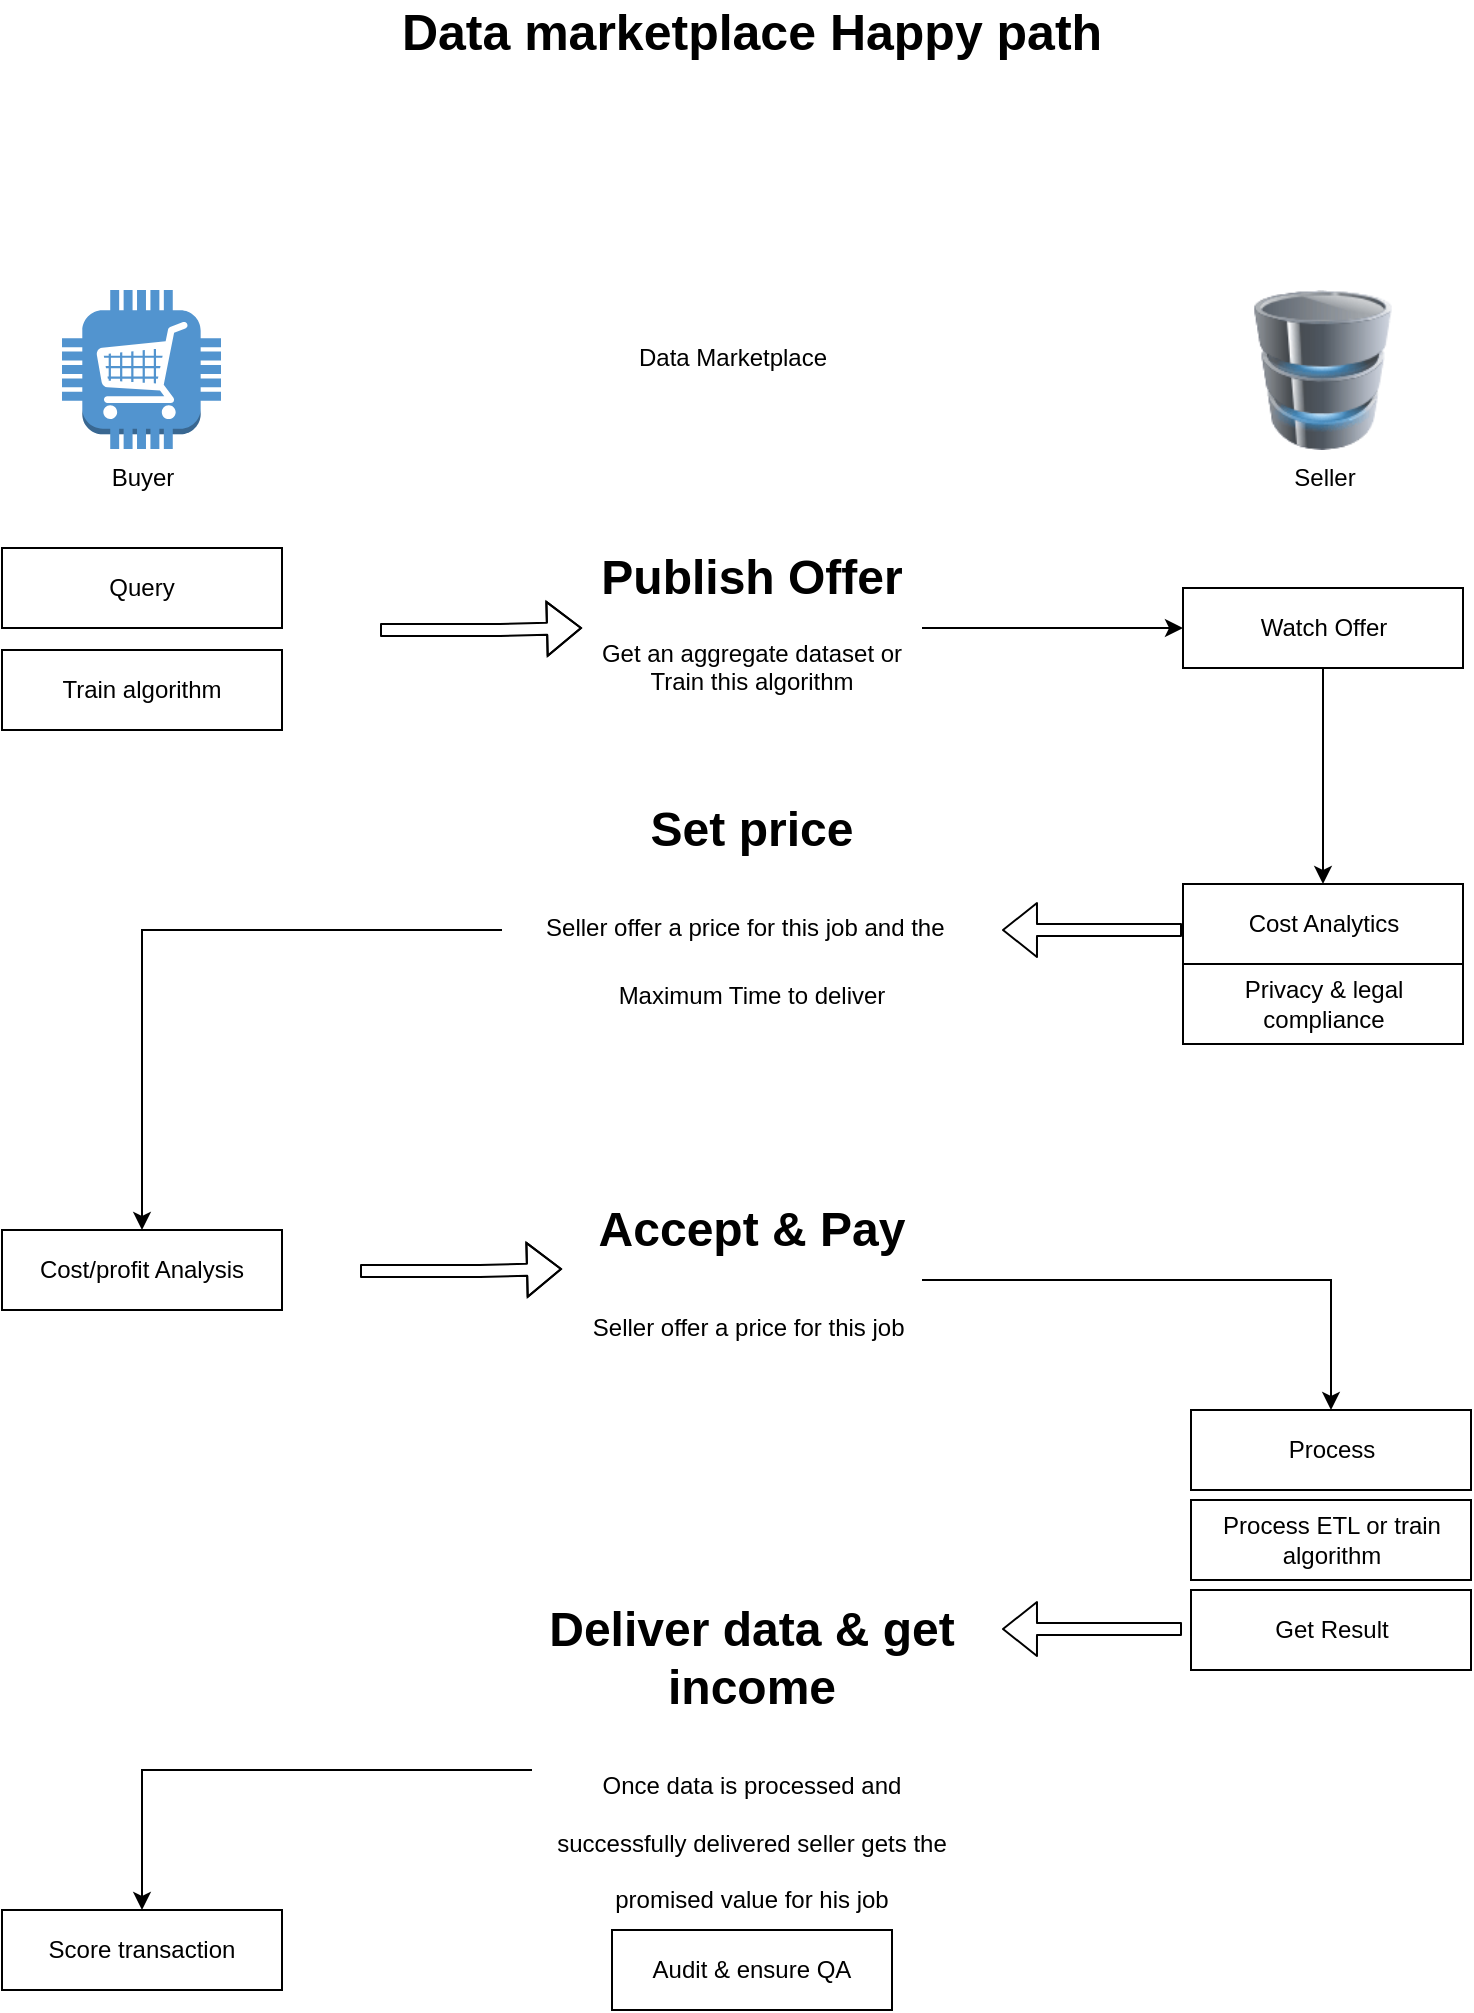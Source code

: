 <mxfile version="12.1.1" type="github" pages="1">
  <diagram id="TY1M9B0F35cmg1vWgyiI" name="Page-1">
    <mxGraphModel dx="1426" dy="709" grid="1" gridSize="10" guides="1" tooltips="1" connect="1" arrows="1" fold="1" page="1" pageScale="1" pageWidth="827" pageHeight="1169" math="0" shadow="0">
      <root>
        <mxCell id="0"/>
        <mxCell id="1" parent="0"/>
        <mxCell id="E795tJs94LflSuTa0Bje-1" value="Data Marketplace" style="shape=image;html=1;verticalAlign=top;verticalLabelPosition=bottom;labelBackgroundColor=#ffffff;imageAspect=0;aspect=fixed;image=https://cdn2.iconfinder.com/data/icons/property-agent-real-estate/235/property-agent-010-128.png" vertex="1" parent="1">
          <mxGeometry x="400" y="120" width="70" height="70" as="geometry"/>
        </mxCell>
        <mxCell id="E795tJs94LflSuTa0Bje-2" value="Buyer" style="outlineConnect=0;dashed=0;verticalLabelPosition=bottom;verticalAlign=top;align=center;html=1;shape=mxgraph.aws3.cart;fillColor=#5294CF;gradientColor=none;" vertex="1" parent="1">
          <mxGeometry x="100" y="170" width="79.5" height="79.5" as="geometry"/>
        </mxCell>
        <mxCell id="E795tJs94LflSuTa0Bje-4" value="Seller" style="image;html=1;labelBackgroundColor=#ffffff;image=img/lib/clip_art/computers/Database_128x128.png" vertex="1" parent="1">
          <mxGeometry x="690.5" y="170" width="80" height="80" as="geometry"/>
        </mxCell>
        <mxCell id="E795tJs94LflSuTa0Bje-3" value="" style="shape=image;html=1;verticalAlign=top;verticalLabelPosition=bottom;labelBackgroundColor=#ffffff;imageAspect=0;aspect=fixed;image=https://cdn4.iconfinder.com/data/icons/business-and-marketing-21/32/business_marketing_advertising_pricing_tags-66-128.png" vertex="1" parent="1">
          <mxGeometry x="736.5" y="220" width="68" height="68" as="geometry"/>
        </mxCell>
        <mxCell id="E795tJs94LflSuTa0Bje-5" value="Query" style="rounded=0;whiteSpace=wrap;html=1;" vertex="1" parent="1">
          <mxGeometry x="70" y="299" width="140" height="40" as="geometry"/>
        </mxCell>
        <mxCell id="E795tJs94LflSuTa0Bje-6" value="Train algorithm" style="rounded=0;whiteSpace=wrap;html=1;" vertex="1" parent="1">
          <mxGeometry x="70" y="350" width="140" height="40" as="geometry"/>
        </mxCell>
        <mxCell id="E795tJs94LflSuTa0Bje-10" value="" style="shape=flexArrow;endArrow=classic;html=1;width=6;endSize=5.33;entryX=0;entryY=0.5;entryDx=0;entryDy=0;" edge="1" parent="1" target="E795tJs94LflSuTa0Bje-12">
          <mxGeometry width="50" height="50" relative="1" as="geometry">
            <mxPoint x="259" y="340" as="sourcePoint"/>
            <mxPoint x="409" y="340" as="targetPoint"/>
            <Array as="points">
              <mxPoint x="319" y="340"/>
            </Array>
          </mxGeometry>
        </mxCell>
        <mxCell id="E795tJs94LflSuTa0Bje-23" style="edgeStyle=orthogonalEdgeStyle;rounded=0;orthogonalLoop=1;jettySize=auto;html=1;exitX=1;exitY=0.5;exitDx=0;exitDy=0;entryX=0;entryY=0.5;entryDx=0;entryDy=0;fontSize=25;" edge="1" parent="1" source="E795tJs94LflSuTa0Bje-12" target="E795tJs94LflSuTa0Bje-22">
          <mxGeometry relative="1" as="geometry"/>
        </mxCell>
        <mxCell id="E795tJs94LflSuTa0Bje-12" value="&lt;h1&gt;Publish Offer&lt;/h1&gt;&lt;p&gt;Get an aggregate dataset or Train this algorithm&lt;/p&gt;" style="text;html=1;strokeColor=none;fillColor=none;spacing=5;spacingTop=-20;whiteSpace=wrap;overflow=hidden;rounded=0;align=center;" vertex="1" parent="1">
          <mxGeometry x="360" y="294" width="170" height="90" as="geometry"/>
        </mxCell>
        <mxCell id="E795tJs94LflSuTa0Bje-25" style="edgeStyle=orthogonalEdgeStyle;rounded=0;orthogonalLoop=1;jettySize=auto;html=1;exitX=0;exitY=0.5;exitDx=0;exitDy=0;fontSize=25;" edge="1" parent="1" source="E795tJs94LflSuTa0Bje-13" target="E795tJs94LflSuTa0Bje-20">
          <mxGeometry relative="1" as="geometry"/>
        </mxCell>
        <mxCell id="E795tJs94LflSuTa0Bje-13" value="&lt;h1&gt;&lt;span&gt;Set price&lt;/span&gt;&lt;/h1&gt;&lt;h1&gt;&lt;span style=&quot;font-size: 12px ; font-weight: normal&quot;&gt;Seller offer a price for this job and the&amp;nbsp;&amp;nbsp;&lt;/span&gt;&lt;/h1&gt;Maximum Time to deliver&lt;h1&gt;&lt;span style=&quot;font-size: 12px ; font-weight: normal&quot;&gt;&amp;nbsp;&lt;/span&gt;&lt;br&gt;&lt;/h1&gt;" style="text;html=1;strokeColor=none;fillColor=none;spacing=5;spacingTop=-20;whiteSpace=wrap;overflow=hidden;rounded=0;align=center;" vertex="1" parent="1">
          <mxGeometry x="320" y="420" width="250" height="140" as="geometry"/>
        </mxCell>
        <mxCell id="E795tJs94LflSuTa0Bje-15" value="" style="shape=flexArrow;endArrow=classic;html=1;width=6;endSize=5.33;entryX=1;entryY=0.5;entryDx=0;entryDy=0;" edge="1" parent="1" target="E795tJs94LflSuTa0Bje-13">
          <mxGeometry width="50" height="50" relative="1" as="geometry">
            <mxPoint x="660" y="490" as="sourcePoint"/>
            <mxPoint x="881" y="499" as="targetPoint"/>
            <Array as="points"/>
          </mxGeometry>
        </mxCell>
        <mxCell id="E795tJs94LflSuTa0Bje-29" style="edgeStyle=orthogonalEdgeStyle;rounded=0;orthogonalLoop=1;jettySize=auto;html=1;exitX=1;exitY=0.5;exitDx=0;exitDy=0;entryX=0.5;entryY=0;entryDx=0;entryDy=0;fontSize=25;" edge="1" parent="1" source="E795tJs94LflSuTa0Bje-16" target="E795tJs94LflSuTa0Bje-28">
          <mxGeometry relative="1" as="geometry"/>
        </mxCell>
        <mxCell id="E795tJs94LflSuTa0Bje-16" value="&lt;h1&gt;&lt;span&gt;Accept &amp;amp; Pay&lt;/span&gt;&lt;/h1&gt;&lt;h1&gt;&lt;span style=&quot;font-size: 12px ; font-weight: normal&quot;&gt;Seller offer a price for this job&amp;nbsp;&lt;/span&gt;&lt;br&gt;&lt;/h1&gt;" style="text;html=1;strokeColor=none;fillColor=none;spacing=5;spacingTop=-20;whiteSpace=wrap;overflow=hidden;rounded=0;align=center;" vertex="1" parent="1">
          <mxGeometry x="360" y="620" width="170" height="90" as="geometry"/>
        </mxCell>
        <mxCell id="E795tJs94LflSuTa0Bje-17" value="Data marketplace Happy path" style="text;html=1;strokeColor=none;fillColor=none;align=center;verticalAlign=middle;whiteSpace=wrap;rounded=0;fontSize=25;fontStyle=1" vertex="1" parent="1">
          <mxGeometry x="240" y="30" width="410" height="20" as="geometry"/>
        </mxCell>
        <mxCell id="E795tJs94LflSuTa0Bje-18" value="Cost Analytics" style="rounded=0;whiteSpace=wrap;html=1;" vertex="1" parent="1">
          <mxGeometry x="660.5" y="467" width="140" height="40" as="geometry"/>
        </mxCell>
        <mxCell id="E795tJs94LflSuTa0Bje-19" value="Privacy &amp;amp; legal compliance" style="rounded=0;whiteSpace=wrap;html=1;" vertex="1" parent="1">
          <mxGeometry x="660.5" y="507" width="140" height="40" as="geometry"/>
        </mxCell>
        <mxCell id="E795tJs94LflSuTa0Bje-20" value="Cost/profit Analysis" style="rounded=0;whiteSpace=wrap;html=1;" vertex="1" parent="1">
          <mxGeometry x="70" y="640" width="140" height="40" as="geometry"/>
        </mxCell>
        <mxCell id="E795tJs94LflSuTa0Bje-24" style="edgeStyle=orthogonalEdgeStyle;rounded=0;orthogonalLoop=1;jettySize=auto;html=1;exitX=0.5;exitY=1;exitDx=0;exitDy=0;entryX=0.5;entryY=0;entryDx=0;entryDy=0;fontSize=25;" edge="1" parent="1" source="E795tJs94LflSuTa0Bje-22" target="E795tJs94LflSuTa0Bje-18">
          <mxGeometry relative="1" as="geometry"/>
        </mxCell>
        <mxCell id="E795tJs94LflSuTa0Bje-22" value="Watch Offer" style="rounded=0;whiteSpace=wrap;html=1;" vertex="1" parent="1">
          <mxGeometry x="660.5" y="319" width="140" height="40" as="geometry"/>
        </mxCell>
        <mxCell id="E795tJs94LflSuTa0Bje-27" value="" style="shape=flexArrow;endArrow=classic;html=1;width=6;endSize=5.33;entryX=0;entryY=0.5;entryDx=0;entryDy=0;" edge="1" parent="1">
          <mxGeometry width="50" height="50" relative="1" as="geometry">
            <mxPoint x="249" y="660.5" as="sourcePoint"/>
            <mxPoint x="350" y="659.5" as="targetPoint"/>
            <Array as="points">
              <mxPoint x="309" y="660.5"/>
            </Array>
          </mxGeometry>
        </mxCell>
        <mxCell id="E795tJs94LflSuTa0Bje-28" value="Process" style="rounded=0;whiteSpace=wrap;html=1;" vertex="1" parent="1">
          <mxGeometry x="664.5" y="730" width="140" height="40" as="geometry"/>
        </mxCell>
        <mxCell id="E795tJs94LflSuTa0Bje-30" value="Process ETL or train algorithm" style="rounded=0;whiteSpace=wrap;html=1;" vertex="1" parent="1">
          <mxGeometry x="664.5" y="775" width="140" height="40" as="geometry"/>
        </mxCell>
        <mxCell id="E795tJs94LflSuTa0Bje-32" value="Get Result" style="rounded=0;whiteSpace=wrap;html=1;" vertex="1" parent="1">
          <mxGeometry x="664.5" y="820" width="140" height="40" as="geometry"/>
        </mxCell>
        <mxCell id="E795tJs94LflSuTa0Bje-37" style="edgeStyle=orthogonalEdgeStyle;rounded=0;orthogonalLoop=1;jettySize=auto;html=1;exitX=0;exitY=0.5;exitDx=0;exitDy=0;entryX=0.5;entryY=0;entryDx=0;entryDy=0;fontSize=25;" edge="1" parent="1" source="E795tJs94LflSuTa0Bje-33" target="E795tJs94LflSuTa0Bje-36">
          <mxGeometry relative="1" as="geometry"/>
        </mxCell>
        <mxCell id="E795tJs94LflSuTa0Bje-33" value="&lt;h1&gt;&lt;span&gt;Deliver data &amp;amp; get income&lt;/span&gt;&lt;/h1&gt;&lt;h1&gt;&lt;span style=&quot;font-size: 12px ; font-weight: normal&quot;&gt;Once data is processed and successfully delivered seller gets the promised value for his job&lt;/span&gt;&lt;br&gt;&lt;/h1&gt;" style="text;html=1;strokeColor=none;fillColor=none;spacing=5;spacingTop=-20;whiteSpace=wrap;overflow=hidden;rounded=0;align=center;" vertex="1" parent="1">
          <mxGeometry x="335" y="820" width="220" height="180" as="geometry"/>
        </mxCell>
        <mxCell id="E795tJs94LflSuTa0Bje-34" value="" style="shape=flexArrow;endArrow=classic;html=1;width=6;endSize=5.33;entryX=1;entryY=0.5;entryDx=0;entryDy=0;" edge="1" parent="1">
          <mxGeometry width="50" height="50" relative="1" as="geometry">
            <mxPoint x="660" y="839.5" as="sourcePoint"/>
            <mxPoint x="570" y="839.5" as="targetPoint"/>
            <Array as="points"/>
          </mxGeometry>
        </mxCell>
        <mxCell id="E795tJs94LflSuTa0Bje-35" value="Audit &amp;amp; ensure QA" style="rounded=0;whiteSpace=wrap;html=1;" vertex="1" parent="1">
          <mxGeometry x="375" y="990" width="140" height="40" as="geometry"/>
        </mxCell>
        <mxCell id="E795tJs94LflSuTa0Bje-36" value="Score transaction" style="rounded=0;whiteSpace=wrap;html=1;" vertex="1" parent="1">
          <mxGeometry x="70" y="980" width="140" height="40" as="geometry"/>
        </mxCell>
      </root>
    </mxGraphModel>
  </diagram>
</mxfile>

